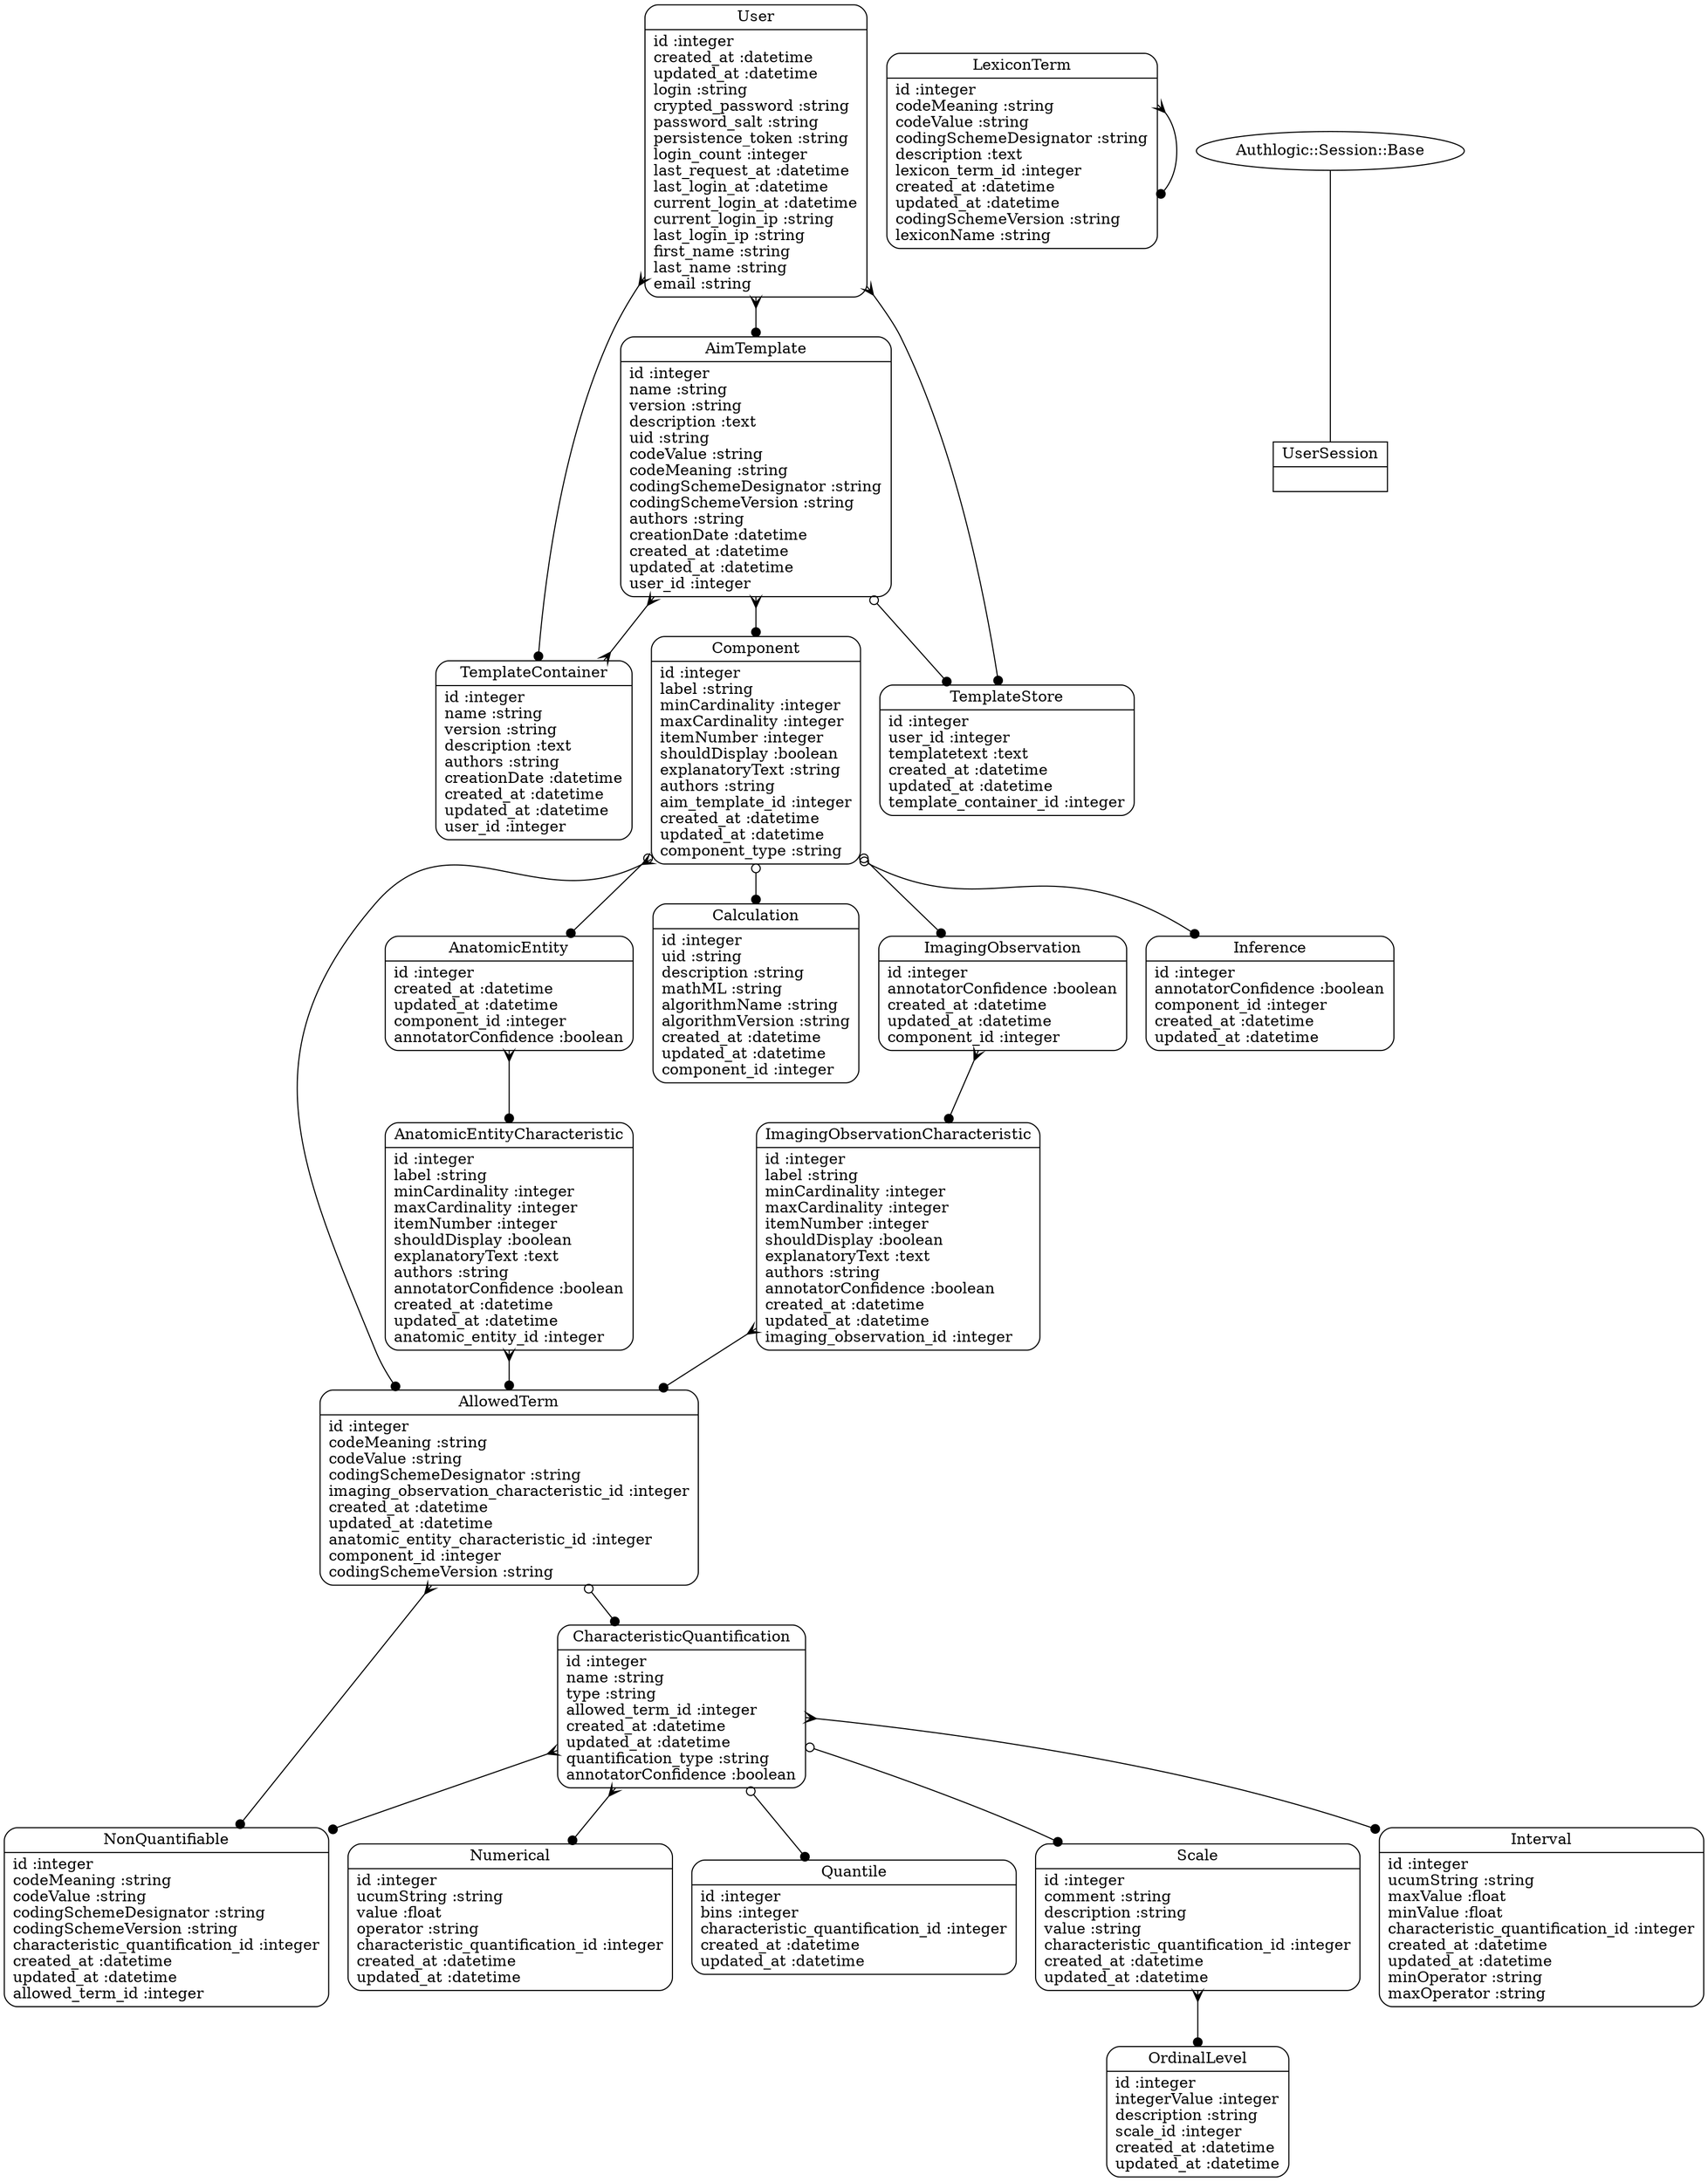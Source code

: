 digraph models_diagram {
	graph[overlap=false, splines=true]
	"AimTemplate" [shape=Mrecord, label="{AimTemplate|id :integer\lname :string\lversion :string\ldescription :text\luid :string\lcodeValue :string\lcodeMeaning :string\lcodingSchemeDesignator :string\lcodingSchemeVersion :string\lauthors :string\lcreationDate :datetime\lcreated_at :datetime\lupdated_at :datetime\luser_id :integer\l}"]
	"AllowedTerm" [shape=Mrecord, label="{AllowedTerm|id :integer\lcodeMeaning :string\lcodeValue :string\lcodingSchemeDesignator :string\limaging_observation_characteristic_id :integer\lcreated_at :datetime\lupdated_at :datetime\lanatomic_entity_characteristic_id :integer\lcomponent_id :integer\lcodingSchemeVersion :string\l}"]
	"AnatomicEntity" [shape=Mrecord, label="{AnatomicEntity|id :integer\lcreated_at :datetime\lupdated_at :datetime\lcomponent_id :integer\lannotatorConfidence :boolean\l}"]
	"AnatomicEntityCharacteristic" [shape=Mrecord, label="{AnatomicEntityCharacteristic|id :integer\llabel :string\lminCardinality :integer\lmaxCardinality :integer\litemNumber :integer\lshouldDisplay :boolean\lexplanatoryText :text\lauthors :string\lannotatorConfidence :boolean\lcreated_at :datetime\lupdated_at :datetime\lanatomic_entity_id :integer\l}"]
	"Calculation" [shape=Mrecord, label="{Calculation|id :integer\luid :string\ldescription :string\lmathML :string\lalgorithmName :string\lalgorithmVersion :string\lcreated_at :datetime\lupdated_at :datetime\lcomponent_id :integer\l}"]
	"CharacteristicQuantification" [shape=Mrecord, label="{CharacteristicQuantification|id :integer\lname :string\ltype :string\lallowed_term_id :integer\lcreated_at :datetime\lupdated_at :datetime\lquantification_type :string\lannotatorConfidence :boolean\l}"]
	"Component" [shape=Mrecord, label="{Component|id :integer\llabel :string\lminCardinality :integer\lmaxCardinality :integer\litemNumber :integer\lshouldDisplay :boolean\lexplanatoryText :string\lauthors :string\laim_template_id :integer\lcreated_at :datetime\lupdated_at :datetime\lcomponent_type :string\l}"]
	"ImagingObservation" [shape=Mrecord, label="{ImagingObservation|id :integer\lannotatorConfidence :boolean\lcreated_at :datetime\lupdated_at :datetime\lcomponent_id :integer\l}"]
	"ImagingObservationCharacteristic" [shape=Mrecord, label="{ImagingObservationCharacteristic|id :integer\llabel :string\lminCardinality :integer\lmaxCardinality :integer\litemNumber :integer\lshouldDisplay :boolean\lexplanatoryText :text\lauthors :string\lannotatorConfidence :boolean\lcreated_at :datetime\lupdated_at :datetime\limaging_observation_id :integer\l}"]
	"Inference" [shape=Mrecord, label="{Inference|id :integer\lannotatorConfidence :boolean\lcomponent_id :integer\lcreated_at :datetime\lupdated_at :datetime\l}"]
	"Interval" [shape=Mrecord, label="{Interval|id :integer\lucumString :string\lmaxValue :float\lminValue :float\lcharacteristic_quantification_id :integer\lcreated_at :datetime\lupdated_at :datetime\lminOperator :string\lmaxOperator :string\l}"]
	"LexiconTerm" [shape=Mrecord, label="{LexiconTerm|id :integer\lcodeMeaning :string\lcodeValue :string\lcodingSchemeDesignator :string\ldescription :text\llexicon_term_id :integer\lcreated_at :datetime\lupdated_at :datetime\lcodingSchemeVersion :string\llexiconName :string\l}"]
	"NonQuantifiable" [shape=Mrecord, label="{NonQuantifiable|id :integer\lcodeMeaning :string\lcodeValue :string\lcodingSchemeDesignator :string\lcodingSchemeVersion :string\lcharacteristic_quantification_id :integer\lcreated_at :datetime\lupdated_at :datetime\lallowed_term_id :integer\l}"]
	"Numerical" [shape=Mrecord, label="{Numerical|id :integer\lucumString :string\lvalue :float\loperator :string\lcharacteristic_quantification_id :integer\lcreated_at :datetime\lupdated_at :datetime\l}"]
	"OrdinalLevel" [shape=Mrecord, label="{OrdinalLevel|id :integer\lintegerValue :integer\ldescription :string\lscale_id :integer\lcreated_at :datetime\lupdated_at :datetime\l}"]
	"Quantile" [shape=Mrecord, label="{Quantile|id :integer\lbins :integer\lcharacteristic_quantification_id :integer\lcreated_at :datetime\lupdated_at :datetime\l}"]
	"Scale" [shape=Mrecord, label="{Scale|id :integer\lcomment :string\ldescription :string\lvalue :string\lcharacteristic_quantification_id :integer\lcreated_at :datetime\lupdated_at :datetime\l}"]
	"TemplateContainer" [shape=Mrecord, label="{TemplateContainer|id :integer\lname :string\lversion :string\ldescription :text\lauthors :string\lcreationDate :datetime\lcreated_at :datetime\lupdated_at :datetime\luser_id :integer\l}"]
	"TemplateStore" [shape=Mrecord, label="{TemplateStore|id :integer\luser_id :integer\ltemplatetext :text\lcreated_at :datetime\lupdated_at :datetime\ltemplate_container_id :integer\l}"]
	"User" [shape=Mrecord, label="{User|id :integer\lcreated_at :datetime\lupdated_at :datetime\llogin :string\lcrypted_password :string\lpassword_salt :string\lpersistence_token :string\llogin_count :integer\llast_request_at :datetime\llast_login_at :datetime\lcurrent_login_at :datetime\lcurrent_login_ip :string\llast_login_ip :string\lfirst_name :string\llast_name :string\lemail :string\l}"]
	"UserSession" [shape=record, label="{UserSession|}"]
	"AimTemplate" -> "TemplateStore" [arrowtail=odot, arrowhead=dot, dir=both]
	"AimTemplate" -> "Component" [arrowtail=crow, arrowhead=dot, dir=both]
	"AimTemplate" -> "TemplateContainer" [arrowtail=crow, arrowhead=crow, dir=both]
	"AllowedTerm" -> "NonQuantifiable" [arrowtail=crow, arrowhead=dot, dir=both]
	"AllowedTerm" -> "CharacteristicQuantification" [arrowtail=odot, arrowhead=dot, dir=both]
	"AnatomicEntity" -> "AnatomicEntityCharacteristic" [arrowtail=crow, arrowhead=dot, dir=both]
	"AnatomicEntityCharacteristic" -> "AllowedTerm" [arrowtail=crow, arrowhead=dot, dir=both]
	"CharacteristicQuantification" -> "Numerical" [arrowtail=crow, arrowhead=dot, dir=both]
	"CharacteristicQuantification" -> "NonQuantifiable" [arrowtail=crow, arrowhead=dot, dir=both]
	"CharacteristicQuantification" -> "Interval" [arrowtail=crow, arrowhead=dot, dir=both]
	"CharacteristicQuantification" -> "Quantile" [arrowtail=odot, arrowhead=dot, dir=both]
	"CharacteristicQuantification" -> "Scale" [arrowtail=odot, arrowhead=dot, dir=both]
	"Component" -> "ImagingObservation" [arrowtail=odot, arrowhead=dot, dir=both]
	"Component" -> "AnatomicEntity" [arrowtail=odot, arrowhead=dot, dir=both]
	"Component" -> "Inference" [arrowtail=odot, arrowhead=dot, dir=both]
	"Component" -> "Calculation" [arrowtail=odot, arrowhead=dot, dir=both]
	"Component" -> "AllowedTerm" [arrowtail=crow, arrowhead=dot, dir=both]
	"ImagingObservation" -> "ImagingObservationCharacteristic" [arrowtail=crow, arrowhead=dot, dir=both]
	"ImagingObservationCharacteristic" -> "AllowedTerm" [arrowtail=crow, arrowhead=dot, dir=both]
	"LexiconTerm" -> "LexiconTerm" [arrowtail=crow, arrowhead=dot, dir=both]
	"Scale" -> "OrdinalLevel" [arrowtail=crow, arrowhead=dot, dir=both]
	"User" -> "AimTemplate" [arrowtail=crow, arrowhead=dot, dir=both]
	"User" -> "TemplateStore" [arrowtail=crow, arrowhead=dot, dir=both]
	"User" -> "TemplateContainer" [arrowtail=crow, arrowhead=dot, dir=both]
	"Authlogic::Session::Base" -> "UserSession" [label="", arrowhead="none", arrowtail="onormal"]
}
